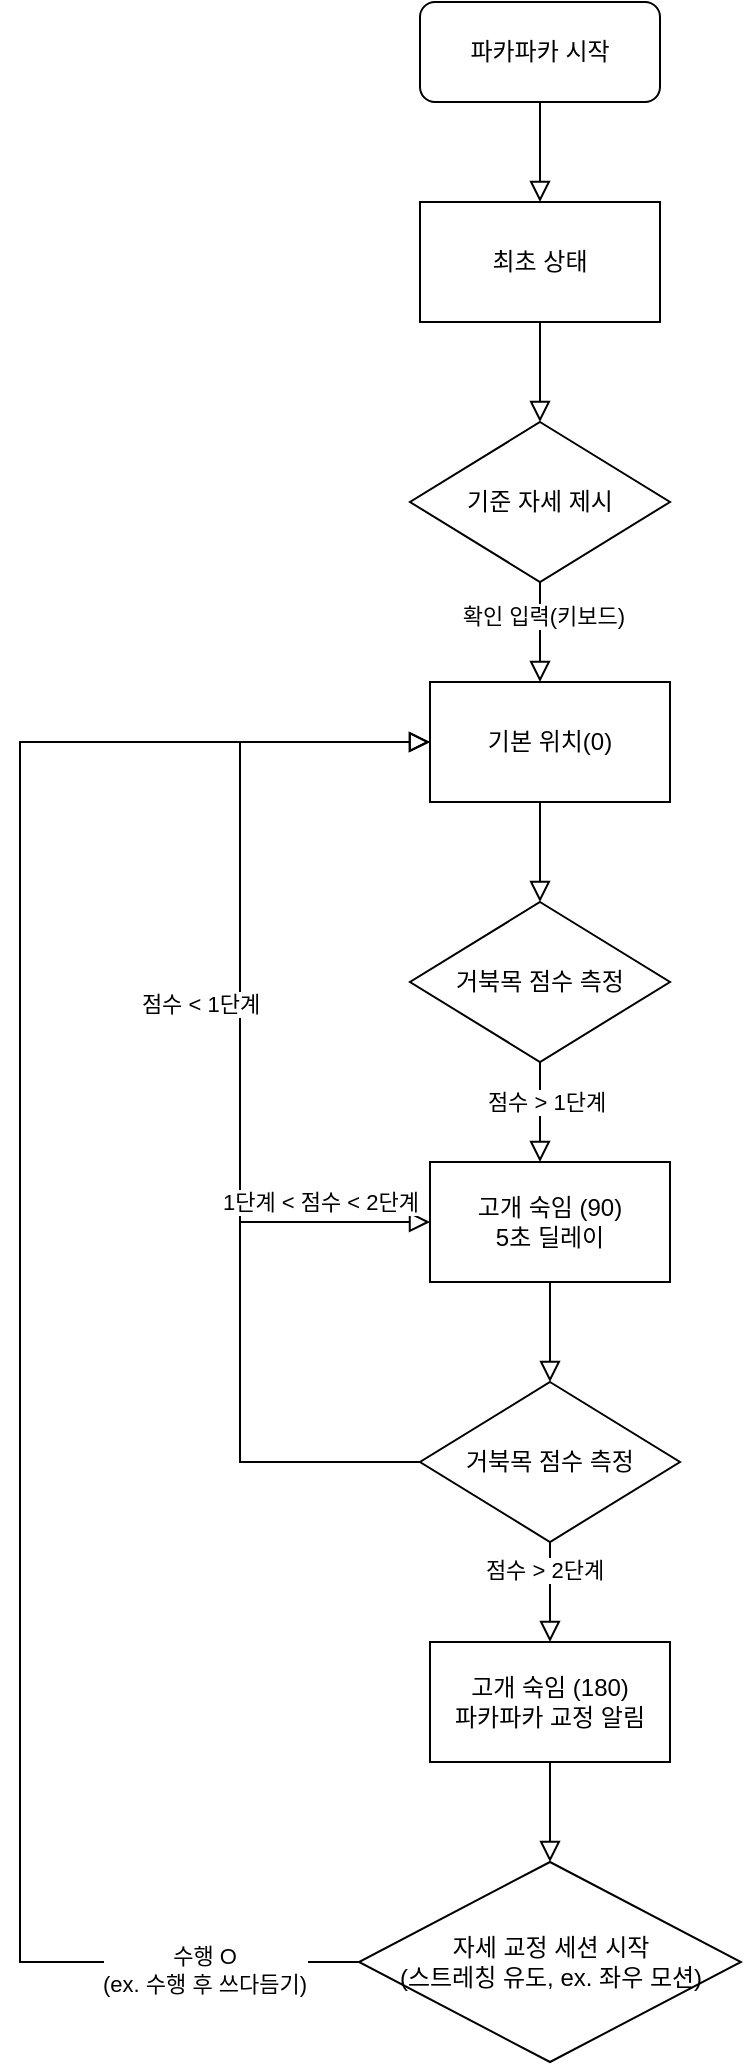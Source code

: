 <mxfile version="26.3.0">
  <diagram id="C5RBs43oDa-KdzZeNtuy" name="Page-1">
    <mxGraphModel dx="686" dy="671" grid="1" gridSize="10" guides="1" tooltips="1" connect="1" arrows="1" fold="1" page="1" pageScale="1" pageWidth="827" pageHeight="1169" math="0" shadow="0">
      <root>
        <mxCell id="WIyWlLk6GJQsqaUBKTNV-0" />
        <mxCell id="WIyWlLk6GJQsqaUBKTNV-1" parent="WIyWlLk6GJQsqaUBKTNV-0" />
        <mxCell id="9kItGldFHsQrrX-UtO4s-0" value="파카파카 시작" style="rounded=1;whiteSpace=wrap;html=1;" vertex="1" parent="WIyWlLk6GJQsqaUBKTNV-1">
          <mxGeometry x="270" y="10" width="120" height="50" as="geometry" />
        </mxCell>
        <mxCell id="9kItGldFHsQrrX-UtO4s-5" value="" style="rounded=0;html=1;jettySize=auto;orthogonalLoop=1;fontSize=11;endArrow=block;endFill=0;endSize=8;strokeWidth=1;shadow=0;labelBackgroundColor=none;edgeStyle=orthogonalEdgeStyle;" edge="1" parent="WIyWlLk6GJQsqaUBKTNV-1">
          <mxGeometry relative="1" as="geometry">
            <mxPoint x="330" y="60" as="sourcePoint" />
            <mxPoint x="329.5" y="110" as="targetPoint" />
            <Array as="points">
              <mxPoint x="329.5" y="110" />
              <mxPoint x="329.5" y="110" />
            </Array>
          </mxGeometry>
        </mxCell>
        <mxCell id="9kItGldFHsQrrX-UtO4s-11" value="기준 자세 제시" style="rhombus;whiteSpace=wrap;html=1;" vertex="1" parent="WIyWlLk6GJQsqaUBKTNV-1">
          <mxGeometry x="265" y="220" width="130" height="80" as="geometry" />
        </mxCell>
        <mxCell id="9kItGldFHsQrrX-UtO4s-22" value="최초 상태" style="rounded=0;whiteSpace=wrap;html=1;" vertex="1" parent="WIyWlLk6GJQsqaUBKTNV-1">
          <mxGeometry x="270" y="110" width="120" height="60" as="geometry" />
        </mxCell>
        <mxCell id="9kItGldFHsQrrX-UtO4s-31" value="고개 숙임 (90)&lt;div&gt;&lt;div&gt;5초 딜레이&lt;/div&gt;&lt;/div&gt;" style="rounded=0;whiteSpace=wrap;html=1;" vertex="1" parent="WIyWlLk6GJQsqaUBKTNV-1">
          <mxGeometry x="275" y="590" width="120" height="60" as="geometry" />
        </mxCell>
        <mxCell id="9kItGldFHsQrrX-UtO4s-37" value="고개 숙임 (180)&lt;div&gt;파카파카 교정 알림&lt;/div&gt;" style="rounded=0;whiteSpace=wrap;html=1;" vertex="1" parent="WIyWlLk6GJQsqaUBKTNV-1">
          <mxGeometry x="275" y="830" width="120" height="60" as="geometry" />
        </mxCell>
        <mxCell id="9kItGldFHsQrrX-UtO4s-42" value="자세 교정 세션 시작&lt;div&gt;(스트레칭 유도, ex. 좌우 모션)&lt;/div&gt;" style="rhombus;whiteSpace=wrap;html=1;" vertex="1" parent="WIyWlLk6GJQsqaUBKTNV-1">
          <mxGeometry x="239.5" y="940" width="191" height="100" as="geometry" />
        </mxCell>
        <mxCell id="9kItGldFHsQrrX-UtO4s-48" value="" style="rounded=0;html=1;jettySize=auto;orthogonalLoop=1;fontSize=11;endArrow=block;endFill=0;endSize=8;strokeWidth=1;shadow=0;labelBackgroundColor=none;edgeStyle=orthogonalEdgeStyle;" edge="1" parent="WIyWlLk6GJQsqaUBKTNV-1">
          <mxGeometry relative="1" as="geometry">
            <mxPoint x="330" y="170" as="sourcePoint" />
            <mxPoint x="329.5" y="220" as="targetPoint" />
            <Array as="points">
              <mxPoint x="329.5" y="220" />
              <mxPoint x="329.5" y="220" />
            </Array>
          </mxGeometry>
        </mxCell>
        <mxCell id="9kItGldFHsQrrX-UtO4s-49" value="" style="rounded=0;html=1;jettySize=auto;orthogonalLoop=1;fontSize=11;endArrow=block;endFill=0;endSize=8;strokeWidth=1;shadow=0;labelBackgroundColor=none;edgeStyle=orthogonalEdgeStyle;" edge="1" parent="WIyWlLk6GJQsqaUBKTNV-1">
          <mxGeometry relative="1" as="geometry">
            <mxPoint x="330" y="300" as="sourcePoint" />
            <mxPoint x="329.5" y="350" as="targetPoint" />
            <Array as="points">
              <mxPoint x="329.5" y="350" />
              <mxPoint x="329.5" y="350" />
            </Array>
          </mxGeometry>
        </mxCell>
        <mxCell id="9kItGldFHsQrrX-UtO4s-50" value="확인 입력(키보드)&amp;nbsp;" style="edgeLabel;html=1;align=center;verticalAlign=middle;resizable=0;points=[];" vertex="1" connectable="0" parent="9kItGldFHsQrrX-UtO4s-49">
          <mxGeometry x="-0.32" y="3" relative="1" as="geometry">
            <mxPoint as="offset" />
          </mxGeometry>
        </mxCell>
        <mxCell id="9kItGldFHsQrrX-UtO4s-51" value="기본 위치(0)" style="rounded=0;whiteSpace=wrap;html=1;" vertex="1" parent="WIyWlLk6GJQsqaUBKTNV-1">
          <mxGeometry x="275" y="350" width="120" height="60" as="geometry" />
        </mxCell>
        <mxCell id="9kItGldFHsQrrX-UtO4s-53" value="거북목 점수 측정" style="rhombus;whiteSpace=wrap;html=1;" vertex="1" parent="WIyWlLk6GJQsqaUBKTNV-1">
          <mxGeometry x="265" y="460" width="130" height="80" as="geometry" />
        </mxCell>
        <mxCell id="9kItGldFHsQrrX-UtO4s-54" value="" style="rounded=0;html=1;jettySize=auto;orthogonalLoop=1;fontSize=11;endArrow=block;endFill=0;endSize=8;strokeWidth=1;shadow=0;labelBackgroundColor=none;edgeStyle=orthogonalEdgeStyle;" edge="1" parent="WIyWlLk6GJQsqaUBKTNV-1">
          <mxGeometry relative="1" as="geometry">
            <mxPoint x="330" y="410" as="sourcePoint" />
            <mxPoint x="329.5" y="460" as="targetPoint" />
            <Array as="points">
              <mxPoint x="329.5" y="460" />
              <mxPoint x="329.5" y="460" />
            </Array>
          </mxGeometry>
        </mxCell>
        <mxCell id="9kItGldFHsQrrX-UtO4s-55" value="" style="rounded=0;html=1;jettySize=auto;orthogonalLoop=1;fontSize=11;endArrow=block;endFill=0;endSize=8;strokeWidth=1;shadow=0;labelBackgroundColor=none;edgeStyle=orthogonalEdgeStyle;" edge="1" parent="WIyWlLk6GJQsqaUBKTNV-1">
          <mxGeometry relative="1" as="geometry">
            <mxPoint x="330" y="540" as="sourcePoint" />
            <mxPoint x="329.5" y="590" as="targetPoint" />
            <Array as="points">
              <mxPoint x="329.5" y="590" />
              <mxPoint x="329.5" y="590" />
            </Array>
          </mxGeometry>
        </mxCell>
        <mxCell id="9kItGldFHsQrrX-UtO4s-56" value="점수 &amp;gt; 1단계" style="edgeLabel;html=1;align=center;verticalAlign=middle;resizable=0;points=[];" vertex="1" connectable="0" parent="9kItGldFHsQrrX-UtO4s-55">
          <mxGeometry x="-0.2" y="3" relative="1" as="geometry">
            <mxPoint as="offset" />
          </mxGeometry>
        </mxCell>
        <mxCell id="9kItGldFHsQrrX-UtO4s-57" value="거북목 점수 측정" style="rhombus;whiteSpace=wrap;html=1;" vertex="1" parent="WIyWlLk6GJQsqaUBKTNV-1">
          <mxGeometry x="270" y="700" width="130" height="80" as="geometry" />
        </mxCell>
        <mxCell id="9kItGldFHsQrrX-UtO4s-58" value="" style="rounded=0;html=1;jettySize=auto;orthogonalLoop=1;fontSize=11;endArrow=block;endFill=0;endSize=8;strokeWidth=1;shadow=0;labelBackgroundColor=none;edgeStyle=orthogonalEdgeStyle;" edge="1" parent="WIyWlLk6GJQsqaUBKTNV-1">
          <mxGeometry relative="1" as="geometry">
            <mxPoint x="335" y="650" as="sourcePoint" />
            <mxPoint x="334.5" y="700" as="targetPoint" />
            <Array as="points">
              <mxPoint x="334.5" y="700" />
              <mxPoint x="334.5" y="700" />
            </Array>
          </mxGeometry>
        </mxCell>
        <mxCell id="9kItGldFHsQrrX-UtO4s-60" value="" style="rounded=0;html=1;jettySize=auto;orthogonalLoop=1;fontSize=11;endArrow=block;endFill=0;endSize=8;strokeWidth=1;shadow=0;labelBackgroundColor=none;edgeStyle=orthogonalEdgeStyle;entryX=0;entryY=0.5;entryDx=0;entryDy=0;" edge="1" parent="WIyWlLk6GJQsqaUBKTNV-1" target="9kItGldFHsQrrX-UtO4s-51">
          <mxGeometry relative="1" as="geometry">
            <mxPoint x="269.5" y="740" as="sourcePoint" />
            <mxPoint x="180" y="370" as="targetPoint" />
            <Array as="points">
              <mxPoint x="180" y="740" />
              <mxPoint x="180" y="380" />
            </Array>
          </mxGeometry>
        </mxCell>
        <mxCell id="9kItGldFHsQrrX-UtO4s-61" value="점수 &amp;lt; 1단계" style="edgeLabel;html=1;align=center;verticalAlign=middle;resizable=0;points=[];" vertex="1" connectable="0" parent="9kItGldFHsQrrX-UtO4s-60">
          <mxGeometry x="-0.006" y="-5" relative="1" as="geometry">
            <mxPoint x="-25" y="-48" as="offset" />
          </mxGeometry>
        </mxCell>
        <mxCell id="9kItGldFHsQrrX-UtO4s-64" value="" style="rounded=0;html=1;jettySize=auto;orthogonalLoop=1;fontSize=11;endArrow=block;endFill=0;endSize=8;strokeWidth=1;shadow=0;labelBackgroundColor=none;edgeStyle=orthogonalEdgeStyle;entryX=0;entryY=0.5;entryDx=0;entryDy=0;" edge="1" parent="WIyWlLk6GJQsqaUBKTNV-1" target="9kItGldFHsQrrX-UtO4s-31">
          <mxGeometry relative="1" as="geometry">
            <mxPoint x="270" y="740" as="sourcePoint" />
            <mxPoint x="270" y="620" as="targetPoint" />
            <Array as="points">
              <mxPoint x="180" y="740" />
              <mxPoint x="180" y="620" />
            </Array>
          </mxGeometry>
        </mxCell>
        <mxCell id="9kItGldFHsQrrX-UtO4s-66" value="1단계 &amp;lt; 점수 &amp;lt; 2단계" style="edgeLabel;html=1;align=center;verticalAlign=middle;resizable=0;points=[];" vertex="1" connectable="0" parent="9kItGldFHsQrrX-UtO4s-64">
          <mxGeometry x="0.646" y="-2" relative="1" as="geometry">
            <mxPoint x="-1" y="-12" as="offset" />
          </mxGeometry>
        </mxCell>
        <mxCell id="9kItGldFHsQrrX-UtO4s-68" value="" style="rounded=0;html=1;jettySize=auto;orthogonalLoop=1;fontSize=11;endArrow=block;endFill=0;endSize=8;strokeWidth=1;shadow=0;labelBackgroundColor=none;edgeStyle=orthogonalEdgeStyle;" edge="1" parent="WIyWlLk6GJQsqaUBKTNV-1">
          <mxGeometry relative="1" as="geometry">
            <mxPoint x="335" y="780" as="sourcePoint" />
            <mxPoint x="334.5" y="830" as="targetPoint" />
            <Array as="points">
              <mxPoint x="334.5" y="830" />
              <mxPoint x="334.5" y="830" />
            </Array>
          </mxGeometry>
        </mxCell>
        <mxCell id="9kItGldFHsQrrX-UtO4s-69" value="점수 &amp;gt; 2단계" style="edgeLabel;html=1;align=center;verticalAlign=middle;resizable=0;points=[];" vertex="1" connectable="0" parent="9kItGldFHsQrrX-UtO4s-68">
          <mxGeometry x="-0.44" y="-3" relative="1" as="geometry">
            <mxPoint as="offset" />
          </mxGeometry>
        </mxCell>
        <mxCell id="9kItGldFHsQrrX-UtO4s-70" value="" style="rounded=0;html=1;jettySize=auto;orthogonalLoop=1;fontSize=11;endArrow=block;endFill=0;endSize=8;strokeWidth=1;shadow=0;labelBackgroundColor=none;edgeStyle=orthogonalEdgeStyle;" edge="1" parent="WIyWlLk6GJQsqaUBKTNV-1">
          <mxGeometry relative="1" as="geometry">
            <mxPoint x="335" y="890" as="sourcePoint" />
            <mxPoint x="334.5" y="940" as="targetPoint" />
            <Array as="points">
              <mxPoint x="334.5" y="940" />
              <mxPoint x="334.5" y="940" />
            </Array>
          </mxGeometry>
        </mxCell>
        <mxCell id="9kItGldFHsQrrX-UtO4s-72" value="" style="rounded=0;html=1;jettySize=auto;orthogonalLoop=1;fontSize=11;endArrow=block;endFill=0;endSize=8;strokeWidth=1;shadow=0;labelBackgroundColor=none;edgeStyle=orthogonalEdgeStyle;exitX=0;exitY=0.5;exitDx=0;exitDy=0;entryX=0;entryY=0.5;entryDx=0;entryDy=0;" edge="1" parent="WIyWlLk6GJQsqaUBKTNV-1" source="9kItGldFHsQrrX-UtO4s-42" target="9kItGldFHsQrrX-UtO4s-51">
          <mxGeometry relative="1" as="geometry">
            <mxPoint x="120.5" y="950" as="sourcePoint" />
            <mxPoint x="270" y="380" as="targetPoint" />
            <Array as="points">
              <mxPoint x="70" y="990" />
              <mxPoint x="70" y="380" />
            </Array>
          </mxGeometry>
        </mxCell>
        <mxCell id="9kItGldFHsQrrX-UtO4s-74" value="수행 O&lt;div&gt;(ex. 수행 후 쓰다듬기)&lt;/div&gt;" style="edgeLabel;html=1;align=center;verticalAlign=middle;resizable=0;points=[];" vertex="1" connectable="0" parent="9kItGldFHsQrrX-UtO4s-72">
          <mxGeometry x="-0.843" y="4" relative="1" as="geometry">
            <mxPoint as="offset" />
          </mxGeometry>
        </mxCell>
      </root>
    </mxGraphModel>
  </diagram>
</mxfile>
